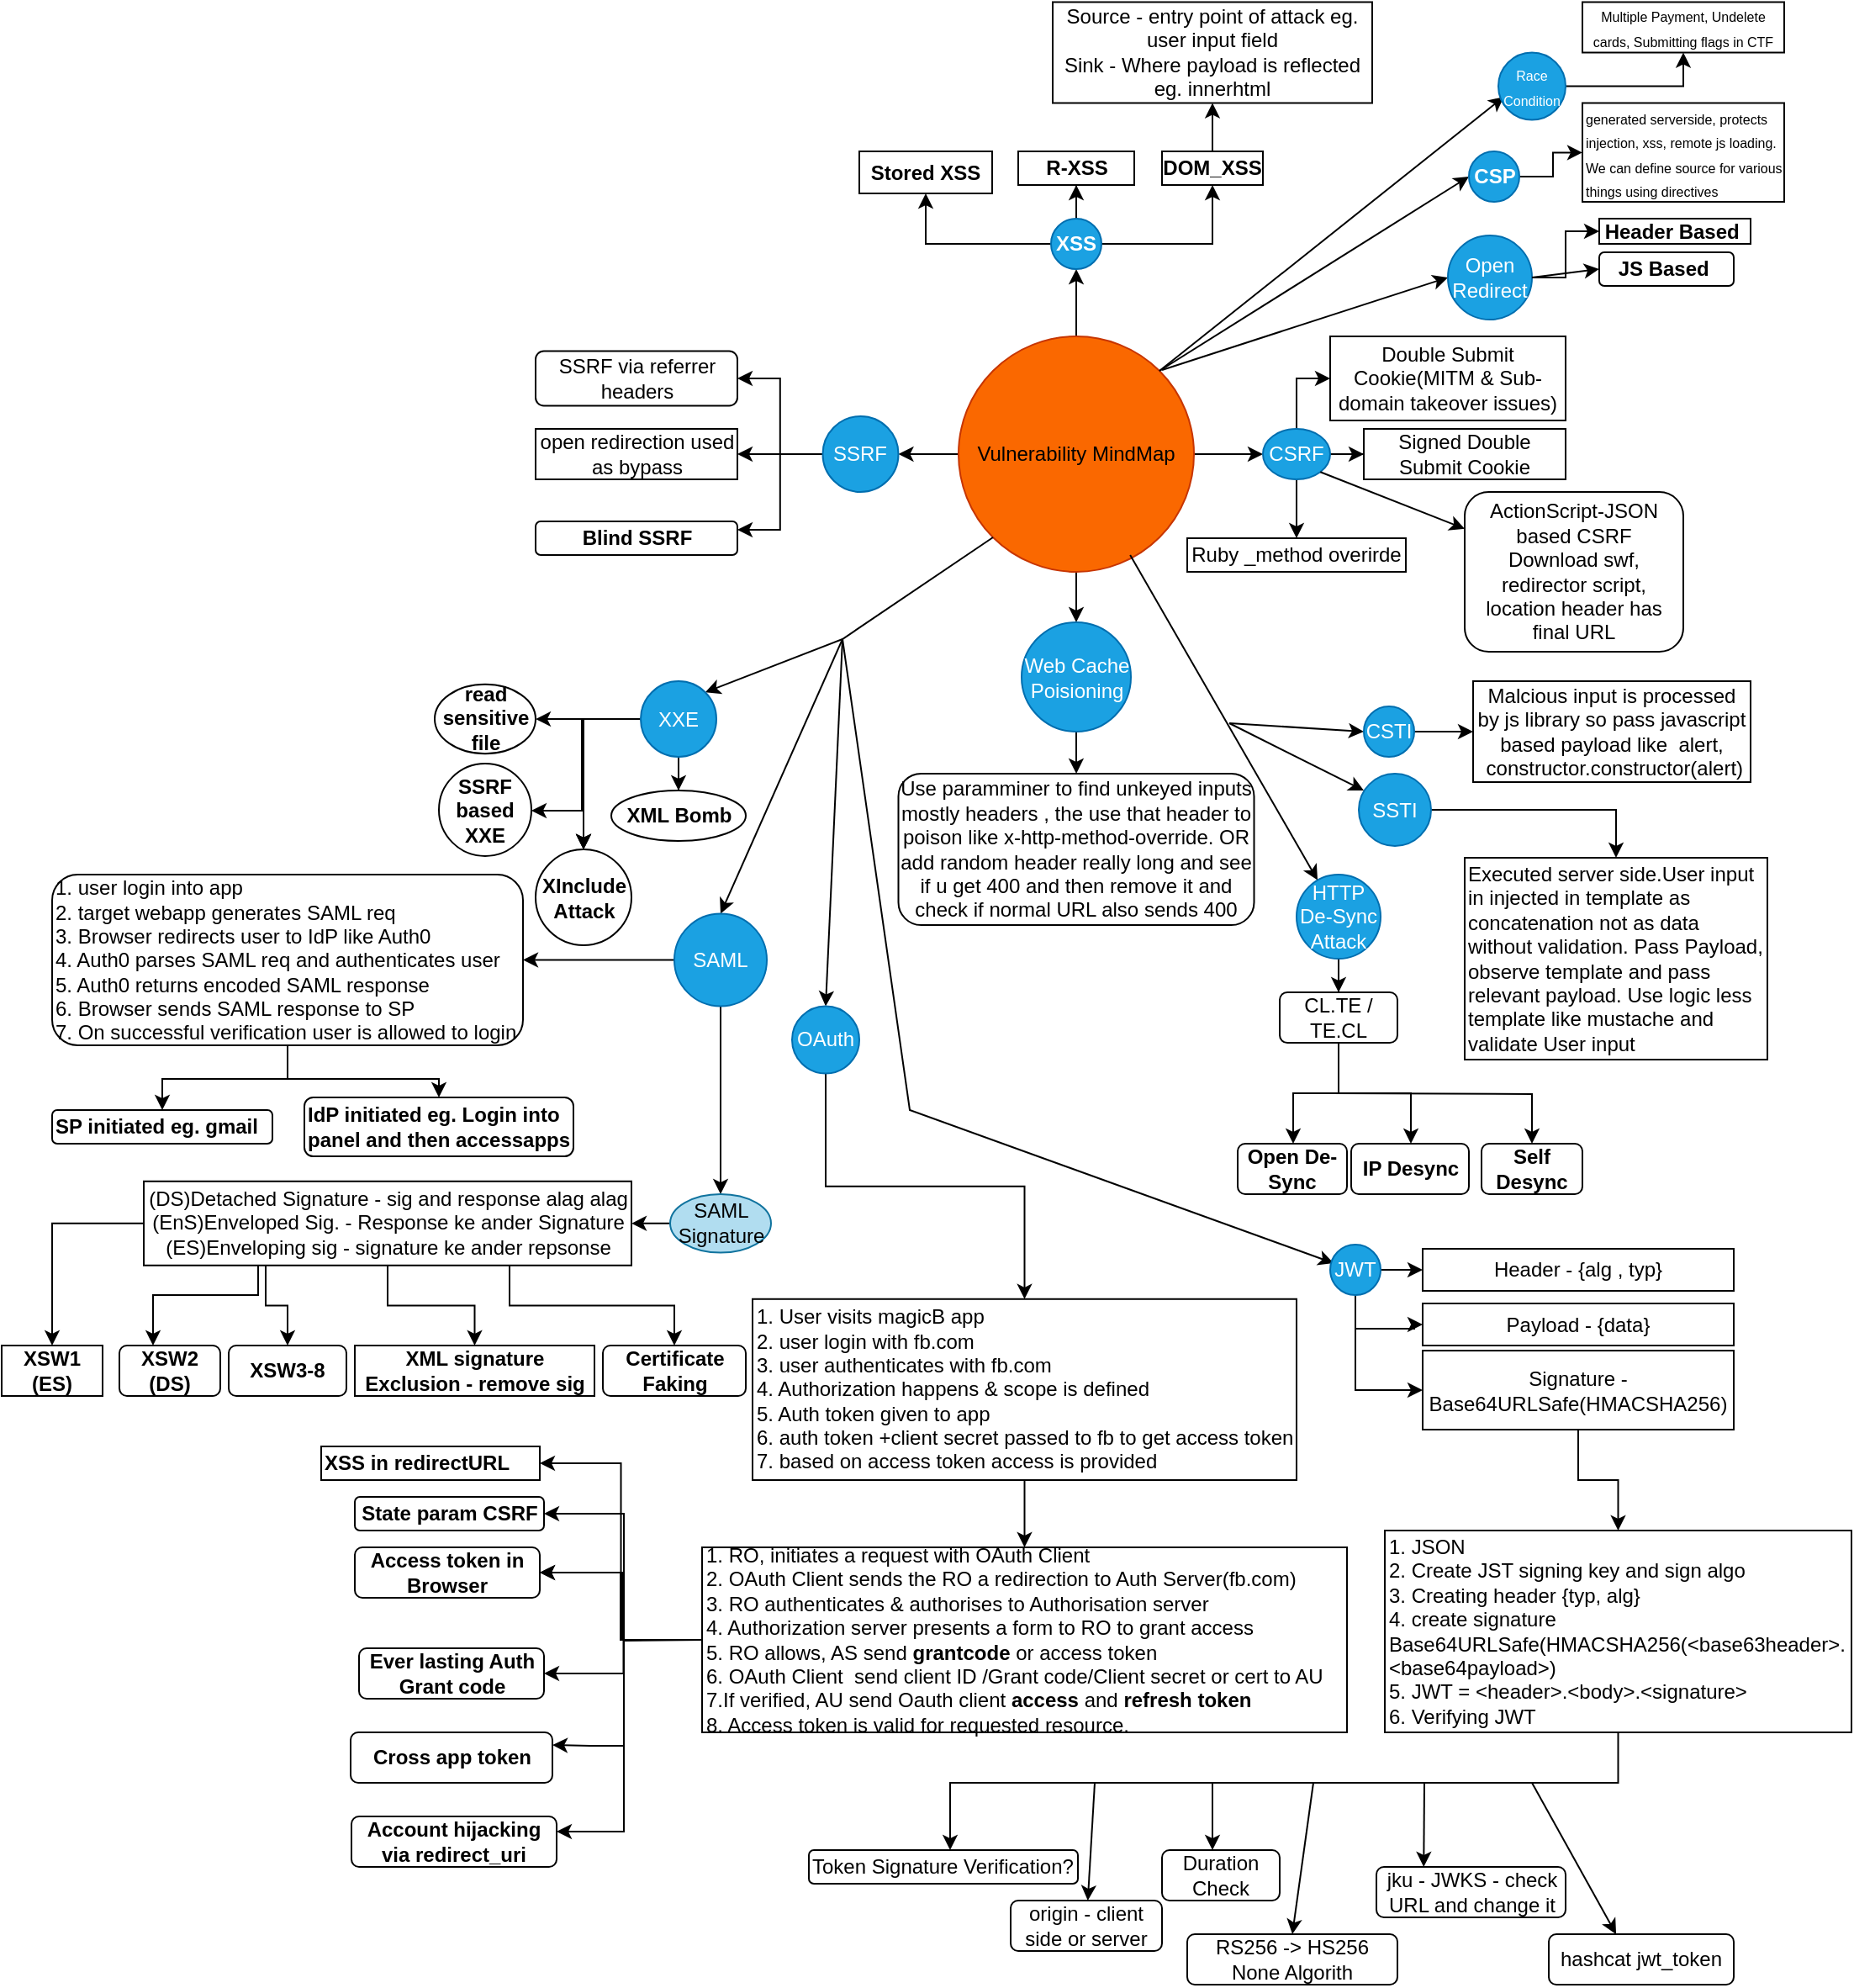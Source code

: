 <mxfile version="24.7.6">
  <diagram name="Page-1" id="LwCmUqF6IoyyQt3CyeHW">
    <mxGraphModel dx="1781" dy="622" grid="1" gridSize="10" guides="1" tooltips="1" connect="1" arrows="1" fold="1" page="1" pageScale="1" pageWidth="827" pageHeight="1169" math="0" shadow="0">
      <root>
        <mxCell id="0" />
        <mxCell id="1" parent="0" />
        <mxCell id="KAnZ7Fa2tKtf9aKGgKf9-2" value="" style="edgeStyle=orthogonalEdgeStyle;rounded=0;orthogonalLoop=1;jettySize=auto;html=1;" parent="1" source="KAnZ7Fa2tKtf9aKGgKf9-5" target="KAnZ7Fa2tKtf9aKGgKf9-9" edge="1">
          <mxGeometry relative="1" as="geometry" />
        </mxCell>
        <mxCell id="KAnZ7Fa2tKtf9aKGgKf9-3" value="" style="edgeStyle=orthogonalEdgeStyle;rounded=0;orthogonalLoop=1;jettySize=auto;html=1;" parent="1" source="KAnZ7Fa2tKtf9aKGgKf9-5" target="KAnZ7Fa2tKtf9aKGgKf9-18" edge="1">
          <mxGeometry relative="1" as="geometry" />
        </mxCell>
        <mxCell id="KAnZ7Fa2tKtf9aKGgKf9-4" value="" style="edgeStyle=orthogonalEdgeStyle;rounded=0;orthogonalLoop=1;jettySize=auto;html=1;" parent="1" source="KAnZ7Fa2tKtf9aKGgKf9-5" target="KAnZ7Fa2tKtf9aKGgKf9-41" edge="1">
          <mxGeometry relative="1" as="geometry" />
        </mxCell>
        <mxCell id="9dKirbcF9FzAmbWhTHuT-2" value="" style="edgeStyle=orthogonalEdgeStyle;rounded=0;orthogonalLoop=1;jettySize=auto;html=1;" edge="1" parent="1" source="KAnZ7Fa2tKtf9aKGgKf9-5" target="9dKirbcF9FzAmbWhTHuT-1">
          <mxGeometry relative="1" as="geometry" />
        </mxCell>
        <mxCell id="KAnZ7Fa2tKtf9aKGgKf9-5" value="Vulnerability MindMap" style="ellipse;whiteSpace=wrap;html=1;aspect=fixed;fillColor=#fa6800;fontColor=#000000;strokeColor=#C73500;" parent="1" vertex="1">
          <mxGeometry x="329" y="280" width="140" height="140" as="geometry" />
        </mxCell>
        <mxCell id="KAnZ7Fa2tKtf9aKGgKf9-6" value="" style="edgeStyle=orthogonalEdgeStyle;rounded=0;orthogonalLoop=1;jettySize=auto;html=1;" parent="1" source="KAnZ7Fa2tKtf9aKGgKf9-9" target="KAnZ7Fa2tKtf9aKGgKf9-10" edge="1">
          <mxGeometry relative="1" as="geometry" />
        </mxCell>
        <mxCell id="KAnZ7Fa2tKtf9aKGgKf9-7" value="" style="edgeStyle=orthogonalEdgeStyle;rounded=0;orthogonalLoop=1;jettySize=auto;html=1;" parent="1" source="KAnZ7Fa2tKtf9aKGgKf9-9" target="KAnZ7Fa2tKtf9aKGgKf9-12" edge="1">
          <mxGeometry relative="1" as="geometry" />
        </mxCell>
        <mxCell id="KAnZ7Fa2tKtf9aKGgKf9-8" value="" style="edgeStyle=orthogonalEdgeStyle;rounded=0;orthogonalLoop=1;jettySize=auto;html=1;" parent="1" source="KAnZ7Fa2tKtf9aKGgKf9-9" target="KAnZ7Fa2tKtf9aKGgKf9-13" edge="1">
          <mxGeometry relative="1" as="geometry" />
        </mxCell>
        <mxCell id="KAnZ7Fa2tKtf9aKGgKf9-9" value="&lt;b&gt;XSS&lt;/b&gt;" style="ellipse;whiteSpace=wrap;html=1;aspect=fixed;fillColor=#1ba1e2;fontColor=#ffffff;strokeColor=#006EAF;" parent="1" vertex="1">
          <mxGeometry x="384" y="210" width="30" height="30" as="geometry" />
        </mxCell>
        <mxCell id="KAnZ7Fa2tKtf9aKGgKf9-10" value="&lt;b&gt;R-XSS&lt;/b&gt;" style="whiteSpace=wrap;html=1;" parent="1" vertex="1">
          <mxGeometry x="364.5" y="170" width="69" height="20" as="geometry" />
        </mxCell>
        <mxCell id="KAnZ7Fa2tKtf9aKGgKf9-11" value="" style="edgeStyle=orthogonalEdgeStyle;rounded=0;orthogonalLoop=1;jettySize=auto;html=1;" parent="1" source="KAnZ7Fa2tKtf9aKGgKf9-12" target="KAnZ7Fa2tKtf9aKGgKf9-14" edge="1">
          <mxGeometry relative="1" as="geometry" />
        </mxCell>
        <mxCell id="KAnZ7Fa2tKtf9aKGgKf9-12" value="&lt;b&gt;DOM_XSS&lt;/b&gt;" style="whiteSpace=wrap;html=1;" parent="1" vertex="1">
          <mxGeometry x="450" y="170" width="60" height="20" as="geometry" />
        </mxCell>
        <mxCell id="KAnZ7Fa2tKtf9aKGgKf9-13" value="&lt;b&gt;Stored XSS&lt;/b&gt;" style="whiteSpace=wrap;html=1;" parent="1" vertex="1">
          <mxGeometry x="270" y="170" width="79" height="25" as="geometry" />
        </mxCell>
        <mxCell id="KAnZ7Fa2tKtf9aKGgKf9-14" value="&lt;font style=&quot;font-size: 12px;&quot;&gt;Source - entry point of attack eg. user input field&lt;/font&gt;&lt;div&gt;&lt;font style=&quot;font-size: 12px;&quot;&gt;Sink - Where payload is reflected eg. innerhtml&lt;/font&gt;&lt;/div&gt;" style="whiteSpace=wrap;html=1;" parent="1" vertex="1">
          <mxGeometry x="385" y="81.25" width="190" height="60" as="geometry" />
        </mxCell>
        <mxCell id="KAnZ7Fa2tKtf9aKGgKf9-15" value="" style="edgeStyle=orthogonalEdgeStyle;rounded=0;orthogonalLoop=1;jettySize=auto;html=1;entryX=0;entryY=0.5;entryDx=0;entryDy=0;" parent="1" source="KAnZ7Fa2tKtf9aKGgKf9-18" target="KAnZ7Fa2tKtf9aKGgKf9-19" edge="1">
          <mxGeometry relative="1" as="geometry" />
        </mxCell>
        <mxCell id="KAnZ7Fa2tKtf9aKGgKf9-16" value="" style="edgeStyle=orthogonalEdgeStyle;rounded=0;orthogonalLoop=1;jettySize=auto;html=1;" parent="1" source="KAnZ7Fa2tKtf9aKGgKf9-18" target="KAnZ7Fa2tKtf9aKGgKf9-20" edge="1">
          <mxGeometry relative="1" as="geometry" />
        </mxCell>
        <mxCell id="KAnZ7Fa2tKtf9aKGgKf9-17" value="" style="edgeStyle=orthogonalEdgeStyle;rounded=0;orthogonalLoop=1;jettySize=auto;html=1;" parent="1" source="KAnZ7Fa2tKtf9aKGgKf9-18" target="KAnZ7Fa2tKtf9aKGgKf9-21" edge="1">
          <mxGeometry relative="1" as="geometry" />
        </mxCell>
        <mxCell id="KAnZ7Fa2tKtf9aKGgKf9-18" value="CSRF" style="ellipse;whiteSpace=wrap;html=1;fillColor=#1ba1e2;fontColor=#ffffff;strokeColor=#006EAF;" parent="1" vertex="1">
          <mxGeometry x="510" y="335" width="40" height="30" as="geometry" />
        </mxCell>
        <mxCell id="KAnZ7Fa2tKtf9aKGgKf9-19" value="Double Submit Cookie(MITM &amp;amp; Sub-domain takeover issues)" style="whiteSpace=wrap;html=1;" parent="1" vertex="1">
          <mxGeometry x="550" y="280" width="140" height="50" as="geometry" />
        </mxCell>
        <mxCell id="KAnZ7Fa2tKtf9aKGgKf9-20" value="Signed Double Submit Cookie" style="whiteSpace=wrap;html=1;" parent="1" vertex="1">
          <mxGeometry x="570" y="335" width="120" height="30" as="geometry" />
        </mxCell>
        <mxCell id="KAnZ7Fa2tKtf9aKGgKf9-21" value="Ruby _method overirde" style="whiteSpace=wrap;html=1;" parent="1" vertex="1">
          <mxGeometry x="465" y="400" width="130" height="20" as="geometry" />
        </mxCell>
        <mxCell id="KAnZ7Fa2tKtf9aKGgKf9-22" value="" style="endArrow=classic;html=1;rounded=0;exitX=1;exitY=1;exitDx=0;exitDy=0;" parent="1" source="KAnZ7Fa2tKtf9aKGgKf9-18" target="KAnZ7Fa2tKtf9aKGgKf9-23" edge="1">
          <mxGeometry width="50" height="50" relative="1" as="geometry">
            <mxPoint x="390" y="350" as="sourcePoint" />
            <mxPoint x="630" y="400" as="targetPoint" />
          </mxGeometry>
        </mxCell>
        <mxCell id="KAnZ7Fa2tKtf9aKGgKf9-23" value="ActionScript-JSON based CSRF&lt;div&gt;Download swf, redirector script, location header has final URL&lt;/div&gt;" style="rounded=1;whiteSpace=wrap;html=1;" parent="1" vertex="1">
          <mxGeometry x="630" y="372.5" width="130" height="95" as="geometry" />
        </mxCell>
        <mxCell id="KAnZ7Fa2tKtf9aKGgKf9-24" value="" style="endArrow=classic;html=1;rounded=0;entryX=0;entryY=0.5;entryDx=0;entryDy=0;" parent="1" target="KAnZ7Fa2tKtf9aKGgKf9-26" edge="1">
          <mxGeometry width="50" height="50" relative="1" as="geometry">
            <mxPoint x="450" y="300" as="sourcePoint" />
            <mxPoint x="540" y="230" as="targetPoint" />
          </mxGeometry>
        </mxCell>
        <mxCell id="KAnZ7Fa2tKtf9aKGgKf9-25" value="" style="edgeStyle=orthogonalEdgeStyle;rounded=0;orthogonalLoop=1;jettySize=auto;html=1;" parent="1" source="KAnZ7Fa2tKtf9aKGgKf9-26" target="KAnZ7Fa2tKtf9aKGgKf9-27" edge="1">
          <mxGeometry relative="1" as="geometry" />
        </mxCell>
        <mxCell id="KAnZ7Fa2tKtf9aKGgKf9-26" value="Open Redirect" style="ellipse;whiteSpace=wrap;html=1;aspect=fixed;fillColor=#1ba1e2;fontColor=#ffffff;strokeColor=#006EAF;" parent="1" vertex="1">
          <mxGeometry x="620" y="220" width="50" height="50" as="geometry" />
        </mxCell>
        <mxCell id="KAnZ7Fa2tKtf9aKGgKf9-27" value="&lt;b&gt;Header Based&amp;nbsp;&lt;/b&gt;" style="whiteSpace=wrap;html=1;" parent="1" vertex="1">
          <mxGeometry x="710" y="210" width="90" height="15" as="geometry" />
        </mxCell>
        <mxCell id="KAnZ7Fa2tKtf9aKGgKf9-28" value="" style="endArrow=classic;html=1;rounded=0;exitX=1;exitY=0.5;exitDx=0;exitDy=0;entryX=0;entryY=0.5;entryDx=0;entryDy=0;" parent="1" source="KAnZ7Fa2tKtf9aKGgKf9-26" target="KAnZ7Fa2tKtf9aKGgKf9-29" edge="1">
          <mxGeometry width="50" height="50" relative="1" as="geometry">
            <mxPoint x="500" y="280" as="sourcePoint" />
            <mxPoint x="700" y="238" as="targetPoint" />
          </mxGeometry>
        </mxCell>
        <mxCell id="KAnZ7Fa2tKtf9aKGgKf9-29" value="&lt;b&gt;JS Based&amp;nbsp;&lt;/b&gt;" style="rounded=1;whiteSpace=wrap;html=1;" parent="1" vertex="1">
          <mxGeometry x="710" y="230" width="80" height="20" as="geometry" />
        </mxCell>
        <mxCell id="KAnZ7Fa2tKtf9aKGgKf9-30" value="" style="endArrow=classic;html=1;rounded=0;exitX=1;exitY=0;exitDx=0;exitDy=0;entryX=0;entryY=0.5;entryDx=0;entryDy=0;" parent="1" source="KAnZ7Fa2tKtf9aKGgKf9-5" target="KAnZ7Fa2tKtf9aKGgKf9-32" edge="1">
          <mxGeometry width="50" height="50" relative="1" as="geometry">
            <mxPoint x="500" y="250" as="sourcePoint" />
            <mxPoint x="650" y="150" as="targetPoint" />
          </mxGeometry>
        </mxCell>
        <mxCell id="KAnZ7Fa2tKtf9aKGgKf9-31" value="" style="edgeStyle=orthogonalEdgeStyle;rounded=0;orthogonalLoop=1;jettySize=auto;html=1;" parent="1" source="KAnZ7Fa2tKtf9aKGgKf9-32" target="KAnZ7Fa2tKtf9aKGgKf9-33" edge="1">
          <mxGeometry relative="1" as="geometry" />
        </mxCell>
        <mxCell id="KAnZ7Fa2tKtf9aKGgKf9-32" value="&lt;b&gt;CSP&lt;/b&gt;" style="ellipse;whiteSpace=wrap;html=1;aspect=fixed;fillColor=#1ba1e2;fontColor=#ffffff;strokeColor=#006EAF;" parent="1" vertex="1">
          <mxGeometry x="632.5" y="170" width="30" height="30" as="geometry" />
        </mxCell>
        <mxCell id="KAnZ7Fa2tKtf9aKGgKf9-33" value="&lt;font style=&quot;font-size: 8px;&quot;&gt;generated serverside, protects injection, xss, remote js loading. We can define source for various things using directives&lt;/font&gt;" style="whiteSpace=wrap;html=1;align=left;" parent="1" vertex="1">
          <mxGeometry x="700" y="141.25" width="120" height="58.75" as="geometry" />
        </mxCell>
        <mxCell id="KAnZ7Fa2tKtf9aKGgKf9-34" value="" style="endArrow=classic;html=1;rounded=0;entryX=0.083;entryY=0.658;entryDx=0;entryDy=0;entryPerimeter=0;exitX=1;exitY=0;exitDx=0;exitDy=0;" parent="1" target="KAnZ7Fa2tKtf9aKGgKf9-36" edge="1" source="KAnZ7Fa2tKtf9aKGgKf9-5">
          <mxGeometry width="50" height="50" relative="1" as="geometry">
            <mxPoint x="430" y="290" as="sourcePoint" />
            <mxPoint x="650" y="150" as="targetPoint" />
          </mxGeometry>
        </mxCell>
        <mxCell id="KAnZ7Fa2tKtf9aKGgKf9-35" style="edgeStyle=orthogonalEdgeStyle;rounded=0;orthogonalLoop=1;jettySize=auto;html=1;entryX=0.5;entryY=1;entryDx=0;entryDy=0;" parent="1" source="KAnZ7Fa2tKtf9aKGgKf9-36" target="KAnZ7Fa2tKtf9aKGgKf9-37" edge="1">
          <mxGeometry relative="1" as="geometry" />
        </mxCell>
        <mxCell id="KAnZ7Fa2tKtf9aKGgKf9-36" value="&lt;font style=&quot;font-size: 8px;&quot;&gt;Race Condition&lt;/font&gt;" style="ellipse;whiteSpace=wrap;html=1;aspect=fixed;fillColor=#1ba1e2;fontColor=#ffffff;strokeColor=#006EAF;" parent="1" vertex="1">
          <mxGeometry x="650" y="111.25" width="40" height="40" as="geometry" />
        </mxCell>
        <mxCell id="KAnZ7Fa2tKtf9aKGgKf9-37" value="&lt;font style=&quot;font-size: 8px;&quot;&gt;Multiple Payment, Undelete cards, Submitting flags in CTF&lt;/font&gt;" style="whiteSpace=wrap;html=1;" parent="1" vertex="1">
          <mxGeometry x="700" y="81.25" width="120" height="30" as="geometry" />
        </mxCell>
        <mxCell id="KAnZ7Fa2tKtf9aKGgKf9-38" value="" style="edgeStyle=orthogonalEdgeStyle;rounded=0;orthogonalLoop=1;jettySize=auto;html=1;" parent="1" source="KAnZ7Fa2tKtf9aKGgKf9-41" target="KAnZ7Fa2tKtf9aKGgKf9-42" edge="1">
          <mxGeometry relative="1" as="geometry" />
        </mxCell>
        <mxCell id="KAnZ7Fa2tKtf9aKGgKf9-39" value="" style="edgeStyle=orthogonalEdgeStyle;rounded=0;orthogonalLoop=1;jettySize=auto;html=1;entryX=1;entryY=0.25;entryDx=0;entryDy=0;" parent="1" source="KAnZ7Fa2tKtf9aKGgKf9-41" target="KAnZ7Fa2tKtf9aKGgKf9-43" edge="1">
          <mxGeometry relative="1" as="geometry" />
        </mxCell>
        <mxCell id="KAnZ7Fa2tKtf9aKGgKf9-40" value="" style="edgeStyle=orthogonalEdgeStyle;rounded=0;orthogonalLoop=1;jettySize=auto;html=1;entryX=1;entryY=0.5;entryDx=0;entryDy=0;" parent="1" source="KAnZ7Fa2tKtf9aKGgKf9-41" target="KAnZ7Fa2tKtf9aKGgKf9-44" edge="1">
          <mxGeometry relative="1" as="geometry" />
        </mxCell>
        <mxCell id="KAnZ7Fa2tKtf9aKGgKf9-41" value="SSRF" style="ellipse;whiteSpace=wrap;html=1;aspect=fixed;fillColor=#1ba1e2;fontColor=#ffffff;strokeColor=#006EAF;" parent="1" vertex="1">
          <mxGeometry x="248.25" y="327.5" width="45" height="45" as="geometry" />
        </mxCell>
        <mxCell id="KAnZ7Fa2tKtf9aKGgKf9-42" value="open redirection used as bypass" style="whiteSpace=wrap;html=1;" parent="1" vertex="1">
          <mxGeometry x="77.5" y="335" width="120" height="30" as="geometry" />
        </mxCell>
        <mxCell id="KAnZ7Fa2tKtf9aKGgKf9-43" value="&lt;b&gt;Blind SSRF&lt;/b&gt;" style="rounded=1;whiteSpace=wrap;html=1;" parent="1" vertex="1">
          <mxGeometry x="77.5" y="390" width="120" height="20" as="geometry" />
        </mxCell>
        <mxCell id="KAnZ7Fa2tKtf9aKGgKf9-44" value="SSRF via referrer headers" style="rounded=1;whiteSpace=wrap;html=1;" parent="1" vertex="1">
          <mxGeometry x="77.5" y="288.75" width="120" height="32.5" as="geometry" />
        </mxCell>
        <mxCell id="9dKirbcF9FzAmbWhTHuT-4" value="" style="edgeStyle=orthogonalEdgeStyle;rounded=0;orthogonalLoop=1;jettySize=auto;html=1;" edge="1" parent="1" source="9dKirbcF9FzAmbWhTHuT-1" target="9dKirbcF9FzAmbWhTHuT-3">
          <mxGeometry relative="1" as="geometry" />
        </mxCell>
        <mxCell id="9dKirbcF9FzAmbWhTHuT-1" value="Web Cache Poisioning" style="ellipse;whiteSpace=wrap;html=1;aspect=fixed;fillColor=#1ba1e2;fontColor=#ffffff;strokeColor=#006EAF;" vertex="1" parent="1">
          <mxGeometry x="366.5" y="450" width="65" height="65" as="geometry" />
        </mxCell>
        <mxCell id="9dKirbcF9FzAmbWhTHuT-3" value="Use paramminer to find unkeyed inputs mostly headers , the use that header to poison like x-http-method-override. OR add random header really long and see if u get 400 and then remove it and check if normal URL also sends 400" style="rounded=1;whiteSpace=wrap;html=1;" vertex="1" parent="1">
          <mxGeometry x="293.25" y="540" width="211.5" height="90" as="geometry" />
        </mxCell>
        <mxCell id="9dKirbcF9FzAmbWhTHuT-5" value="" style="endArrow=classic;html=1;rounded=0;exitX=0.729;exitY=0.929;exitDx=0;exitDy=0;exitPerimeter=0;" edge="1" parent="1" source="KAnZ7Fa2tKtf9aKGgKf9-5" target="9dKirbcF9FzAmbWhTHuT-6">
          <mxGeometry width="50" height="50" relative="1" as="geometry">
            <mxPoint x="390" y="470" as="sourcePoint" />
            <mxPoint x="570" y="640" as="targetPoint" />
          </mxGeometry>
        </mxCell>
        <mxCell id="9dKirbcF9FzAmbWhTHuT-8" value="" style="edgeStyle=orthogonalEdgeStyle;rounded=0;orthogonalLoop=1;jettySize=auto;html=1;" edge="1" parent="1" source="9dKirbcF9FzAmbWhTHuT-6" target="9dKirbcF9FzAmbWhTHuT-7">
          <mxGeometry relative="1" as="geometry" />
        </mxCell>
        <mxCell id="9dKirbcF9FzAmbWhTHuT-6" value="HTTP De-Sync Attack" style="ellipse;whiteSpace=wrap;html=1;aspect=fixed;fillColor=#1ba1e2;fontColor=#ffffff;strokeColor=#006EAF;" vertex="1" parent="1">
          <mxGeometry x="530" y="600" width="50" height="50" as="geometry" />
        </mxCell>
        <mxCell id="9dKirbcF9FzAmbWhTHuT-15" value="" style="edgeStyle=orthogonalEdgeStyle;rounded=0;orthogonalLoop=1;jettySize=auto;html=1;" edge="1" parent="1" source="9dKirbcF9FzAmbWhTHuT-7" target="9dKirbcF9FzAmbWhTHuT-14">
          <mxGeometry relative="1" as="geometry">
            <Array as="points">
              <mxPoint x="555" y="730" />
              <mxPoint x="528" y="730" />
            </Array>
          </mxGeometry>
        </mxCell>
        <mxCell id="9dKirbcF9FzAmbWhTHuT-16" style="edgeStyle=orthogonalEdgeStyle;rounded=0;orthogonalLoop=1;jettySize=auto;html=1;" edge="1" parent="1" source="9dKirbcF9FzAmbWhTHuT-7" target="9dKirbcF9FzAmbWhTHuT-17">
          <mxGeometry relative="1" as="geometry">
            <mxPoint x="590" y="760" as="targetPoint" />
            <Array as="points">
              <mxPoint x="555" y="730" />
              <mxPoint x="598" y="730" />
            </Array>
          </mxGeometry>
        </mxCell>
        <mxCell id="9dKirbcF9FzAmbWhTHuT-19" value="" style="edgeStyle=orthogonalEdgeStyle;rounded=0;orthogonalLoop=1;jettySize=auto;html=1;" edge="1" parent="1" target="9dKirbcF9FzAmbWhTHuT-18">
          <mxGeometry relative="1" as="geometry">
            <mxPoint x="550" y="730" as="sourcePoint" />
          </mxGeometry>
        </mxCell>
        <mxCell id="9dKirbcF9FzAmbWhTHuT-7" value="CL.TE / TE.CL" style="rounded=1;whiteSpace=wrap;html=1;" vertex="1" parent="1">
          <mxGeometry x="520" y="670" width="70" height="30" as="geometry" />
        </mxCell>
        <mxCell id="9dKirbcF9FzAmbWhTHuT-14" value="&lt;b&gt;Open De-Sync&lt;/b&gt;" style="whiteSpace=wrap;html=1;rounded=1;" vertex="1" parent="1">
          <mxGeometry x="495" y="760" width="65" height="30" as="geometry" />
        </mxCell>
        <mxCell id="9dKirbcF9FzAmbWhTHuT-17" value="&lt;b&gt;IP Desync&lt;/b&gt;" style="rounded=1;whiteSpace=wrap;html=1;" vertex="1" parent="1">
          <mxGeometry x="562.5" y="760" width="70" height="30" as="geometry" />
        </mxCell>
        <mxCell id="9dKirbcF9FzAmbWhTHuT-18" value="&lt;b&gt;Self Desync&lt;/b&gt;" style="whiteSpace=wrap;html=1;rounded=1;" vertex="1" parent="1">
          <mxGeometry x="640" y="760" width="60" height="30" as="geometry" />
        </mxCell>
        <mxCell id="9dKirbcF9FzAmbWhTHuT-20" value="" style="endArrow=classic;html=1;rounded=0;entryX=0.07;entryY=0.233;entryDx=0;entryDy=0;entryPerimeter=0;" edge="1" parent="1" target="9dKirbcF9FzAmbWhTHuT-21">
          <mxGeometry width="50" height="50" relative="1" as="geometry">
            <mxPoint x="490" y="510" as="sourcePoint" />
            <mxPoint x="570" y="550" as="targetPoint" />
          </mxGeometry>
        </mxCell>
        <mxCell id="9dKirbcF9FzAmbWhTHuT-23" value="" style="edgeStyle=orthogonalEdgeStyle;rounded=0;orthogonalLoop=1;jettySize=auto;html=1;exitX=1;exitY=0.5;exitDx=0;exitDy=0;" edge="1" parent="1" source="9dKirbcF9FzAmbWhTHuT-21" target="9dKirbcF9FzAmbWhTHuT-22">
          <mxGeometry relative="1" as="geometry" />
        </mxCell>
        <mxCell id="9dKirbcF9FzAmbWhTHuT-21" value="SSTI" style="ellipse;whiteSpace=wrap;html=1;aspect=fixed;fillColor=#1ba1e2;fontColor=#ffffff;strokeColor=#006EAF;" vertex="1" parent="1">
          <mxGeometry x="567" y="540" width="43" height="43" as="geometry" />
        </mxCell>
        <mxCell id="9dKirbcF9FzAmbWhTHuT-22" value="Executed server side.User input in injected in template as concatenation not as data without validation. Pass Payload, observe template and pass relevant payload. Use logic less template like mustache and validate User input" style="whiteSpace=wrap;html=1;align=left;" vertex="1" parent="1">
          <mxGeometry x="630" y="590" width="180" height="120" as="geometry" />
        </mxCell>
        <mxCell id="9dKirbcF9FzAmbWhTHuT-25" value="" style="endArrow=classic;html=1;rounded=0;entryX=0;entryY=0.5;entryDx=0;entryDy=0;" edge="1" parent="1" target="9dKirbcF9FzAmbWhTHuT-26">
          <mxGeometry width="50" height="50" relative="1" as="geometry">
            <mxPoint x="490" y="510" as="sourcePoint" />
            <mxPoint x="570" y="510" as="targetPoint" />
          </mxGeometry>
        </mxCell>
        <mxCell id="9dKirbcF9FzAmbWhTHuT-32" value="" style="edgeStyle=orthogonalEdgeStyle;rounded=0;orthogonalLoop=1;jettySize=auto;html=1;" edge="1" parent="1" source="9dKirbcF9FzAmbWhTHuT-26" target="9dKirbcF9FzAmbWhTHuT-31">
          <mxGeometry relative="1" as="geometry" />
        </mxCell>
        <mxCell id="9dKirbcF9FzAmbWhTHuT-26" value="CSTI" style="ellipse;whiteSpace=wrap;html=1;aspect=fixed;fillColor=#1ba1e2;fontColor=#ffffff;strokeColor=#006EAF;" vertex="1" parent="1">
          <mxGeometry x="570" y="500" width="30" height="30" as="geometry" />
        </mxCell>
        <mxCell id="9dKirbcF9FzAmbWhTHuT-31" value="Malcious input is processed by js library so pass javascript based payload like &amp;nbsp;alert, &amp;nbsp;constructor.constructor(alert)" style="whiteSpace=wrap;html=1;" vertex="1" parent="1">
          <mxGeometry x="635" y="485" width="165" height="60" as="geometry" />
        </mxCell>
        <mxCell id="9dKirbcF9FzAmbWhTHuT-34" value="" style="endArrow=classic;html=1;rounded=0;exitX=0;exitY=1;exitDx=0;exitDy=0;entryX=1;entryY=0;entryDx=0;entryDy=0;" edge="1" parent="1" source="KAnZ7Fa2tKtf9aKGgKf9-5" target="9dKirbcF9FzAmbWhTHuT-36">
          <mxGeometry width="50" height="50" relative="1" as="geometry">
            <mxPoint x="180" y="530" as="sourcePoint" />
            <mxPoint x="160" y="530" as="targetPoint" />
            <Array as="points">
              <mxPoint x="260" y="460" />
            </Array>
          </mxGeometry>
        </mxCell>
        <mxCell id="9dKirbcF9FzAmbWhTHuT-38" value="" style="edgeStyle=orthogonalEdgeStyle;rounded=0;orthogonalLoop=1;jettySize=auto;html=1;" edge="1" parent="1" source="9dKirbcF9FzAmbWhTHuT-36" target="9dKirbcF9FzAmbWhTHuT-37">
          <mxGeometry relative="1" as="geometry" />
        </mxCell>
        <mxCell id="9dKirbcF9FzAmbWhTHuT-40" value="" style="edgeStyle=orthogonalEdgeStyle;rounded=0;orthogonalLoop=1;jettySize=auto;html=1;" edge="1" parent="1" source="9dKirbcF9FzAmbWhTHuT-36" target="9dKirbcF9FzAmbWhTHuT-39">
          <mxGeometry relative="1" as="geometry">
            <Array as="points">
              <mxPoint x="105" y="508" />
              <mxPoint x="105" y="562" />
            </Array>
          </mxGeometry>
        </mxCell>
        <mxCell id="9dKirbcF9FzAmbWhTHuT-43" style="edgeStyle=orthogonalEdgeStyle;rounded=0;orthogonalLoop=1;jettySize=auto;html=1;entryX=0.5;entryY=0;entryDx=0;entryDy=0;" edge="1" parent="1" source="9dKirbcF9FzAmbWhTHuT-36" target="9dKirbcF9FzAmbWhTHuT-44">
          <mxGeometry relative="1" as="geometry">
            <mxPoint x="110" y="610" as="targetPoint" />
          </mxGeometry>
        </mxCell>
        <mxCell id="9dKirbcF9FzAmbWhTHuT-46" value="" style="edgeStyle=orthogonalEdgeStyle;rounded=0;orthogonalLoop=1;jettySize=auto;html=1;" edge="1" parent="1" source="9dKirbcF9FzAmbWhTHuT-36" target="9dKirbcF9FzAmbWhTHuT-44">
          <mxGeometry relative="1" as="geometry" />
        </mxCell>
        <mxCell id="9dKirbcF9FzAmbWhTHuT-47" value="" style="edgeStyle=orthogonalEdgeStyle;rounded=0;orthogonalLoop=1;jettySize=auto;html=1;" edge="1" parent="1" source="9dKirbcF9FzAmbWhTHuT-36" target="9dKirbcF9FzAmbWhTHuT-44">
          <mxGeometry relative="1" as="geometry" />
        </mxCell>
        <mxCell id="9dKirbcF9FzAmbWhTHuT-48" value="" style="edgeStyle=orthogonalEdgeStyle;rounded=0;orthogonalLoop=1;jettySize=auto;html=1;" edge="1" parent="1" source="9dKirbcF9FzAmbWhTHuT-36" target="9dKirbcF9FzAmbWhTHuT-44">
          <mxGeometry relative="1" as="geometry" />
        </mxCell>
        <mxCell id="9dKirbcF9FzAmbWhTHuT-50" value="" style="edgeStyle=orthogonalEdgeStyle;rounded=0;orthogonalLoop=1;jettySize=auto;html=1;" edge="1" parent="1" source="9dKirbcF9FzAmbWhTHuT-36" target="9dKirbcF9FzAmbWhTHuT-49">
          <mxGeometry relative="1" as="geometry" />
        </mxCell>
        <mxCell id="9dKirbcF9FzAmbWhTHuT-36" value="XXE" style="ellipse;whiteSpace=wrap;html=1;aspect=fixed;fillColor=#1ba1e2;fontColor=#ffffff;strokeColor=#006EAF;" vertex="1" parent="1">
          <mxGeometry x="140" y="485" width="45" height="45" as="geometry" />
        </mxCell>
        <mxCell id="9dKirbcF9FzAmbWhTHuT-37" value="&lt;b&gt;read sensitive file&lt;/b&gt;" style="ellipse;whiteSpace=wrap;html=1;" vertex="1" parent="1">
          <mxGeometry x="17.5" y="486.87" width="60" height="41.25" as="geometry" />
        </mxCell>
        <mxCell id="9dKirbcF9FzAmbWhTHuT-39" value="&lt;b&gt;SSRF based XXE&lt;/b&gt;" style="ellipse;whiteSpace=wrap;html=1;aspect=fixed;" vertex="1" parent="1">
          <mxGeometry x="20" y="534" width="55" height="55" as="geometry" />
        </mxCell>
        <mxCell id="9dKirbcF9FzAmbWhTHuT-44" value="&lt;b&gt;XInclude Attack&lt;/b&gt;" style="ellipse;whiteSpace=wrap;html=1;aspect=fixed;" vertex="1" parent="1">
          <mxGeometry x="77.5" y="585" width="57" height="57" as="geometry" />
        </mxCell>
        <mxCell id="9dKirbcF9FzAmbWhTHuT-49" value="&lt;b&gt;XML Bomb&lt;/b&gt;" style="ellipse;whiteSpace=wrap;html=1;" vertex="1" parent="1">
          <mxGeometry x="122.5" y="550" width="80" height="30" as="geometry" />
        </mxCell>
        <mxCell id="9dKirbcF9FzAmbWhTHuT-51" value="" style="endArrow=classic;html=1;rounded=0;entryX=0.5;entryY=0;entryDx=0;entryDy=0;" edge="1" parent="1" target="9dKirbcF9FzAmbWhTHuT-52">
          <mxGeometry width="50" height="50" relative="1" as="geometry">
            <mxPoint x="260" y="460" as="sourcePoint" />
            <mxPoint x="200" y="650" as="targetPoint" />
          </mxGeometry>
        </mxCell>
        <mxCell id="9dKirbcF9FzAmbWhTHuT-54" value="" style="edgeStyle=orthogonalEdgeStyle;rounded=0;orthogonalLoop=1;jettySize=auto;html=1;" edge="1" parent="1" source="9dKirbcF9FzAmbWhTHuT-52" target="9dKirbcF9FzAmbWhTHuT-53">
          <mxGeometry relative="1" as="geometry" />
        </mxCell>
        <mxCell id="9dKirbcF9FzAmbWhTHuT-60" value="" style="edgeStyle=orthogonalEdgeStyle;rounded=0;orthogonalLoop=1;jettySize=auto;html=1;" edge="1" parent="1" source="9dKirbcF9FzAmbWhTHuT-52" target="9dKirbcF9FzAmbWhTHuT-59">
          <mxGeometry relative="1" as="geometry" />
        </mxCell>
        <mxCell id="9dKirbcF9FzAmbWhTHuT-52" value="SAML" style="ellipse;whiteSpace=wrap;html=1;aspect=fixed;fillColor=#1ba1e2;fontColor=#ffffff;strokeColor=#006EAF;" vertex="1" parent="1">
          <mxGeometry x="160" y="623.25" width="55" height="55" as="geometry" />
        </mxCell>
        <mxCell id="9dKirbcF9FzAmbWhTHuT-56" value="" style="edgeStyle=orthogonalEdgeStyle;rounded=0;orthogonalLoop=1;jettySize=auto;html=1;" edge="1" parent="1" source="9dKirbcF9FzAmbWhTHuT-53" target="9dKirbcF9FzAmbWhTHuT-55">
          <mxGeometry relative="1" as="geometry" />
        </mxCell>
        <mxCell id="9dKirbcF9FzAmbWhTHuT-58" value="" style="edgeStyle=orthogonalEdgeStyle;rounded=0;orthogonalLoop=1;jettySize=auto;html=1;" edge="1" parent="1" source="9dKirbcF9FzAmbWhTHuT-53" target="9dKirbcF9FzAmbWhTHuT-57">
          <mxGeometry relative="1" as="geometry" />
        </mxCell>
        <mxCell id="9dKirbcF9FzAmbWhTHuT-53" value="1. user login into app&lt;div&gt;2. target webapp generates SAML req&lt;/div&gt;&lt;div&gt;3. Browser redirects user to IdP like Auth0&lt;/div&gt;&lt;div&gt;4. Auth0 parses SAML req and authenticates user&lt;/div&gt;&lt;div&gt;5. Auth0 returns encoded SAML response&lt;/div&gt;&lt;div&gt;6. Browser sends SAML response to SP&lt;/div&gt;&lt;div&gt;7. On successful verification user is allowed to login&lt;/div&gt;" style="rounded=1;whiteSpace=wrap;html=1;align=left;" vertex="1" parent="1">
          <mxGeometry x="-210" y="600" width="280" height="101.5" as="geometry" />
        </mxCell>
        <mxCell id="9dKirbcF9FzAmbWhTHuT-55" value="&lt;b&gt;SP initiated eg. gmail&lt;/b&gt;" style="whiteSpace=wrap;html=1;align=left;rounded=1;" vertex="1" parent="1">
          <mxGeometry x="-210" y="740" width="131" height="20" as="geometry" />
        </mxCell>
        <mxCell id="9dKirbcF9FzAmbWhTHuT-57" value="&lt;b&gt;IdP initiated eg. Login into panel and then accessapps&lt;/b&gt;" style="whiteSpace=wrap;html=1;align=left;rounded=1;" vertex="1" parent="1">
          <mxGeometry x="-60" y="732.5" width="160" height="35" as="geometry" />
        </mxCell>
        <mxCell id="9dKirbcF9FzAmbWhTHuT-62" value="" style="edgeStyle=orthogonalEdgeStyle;rounded=0;orthogonalLoop=1;jettySize=auto;html=1;" edge="1" parent="1" source="9dKirbcF9FzAmbWhTHuT-59" target="9dKirbcF9FzAmbWhTHuT-61">
          <mxGeometry relative="1" as="geometry" />
        </mxCell>
        <mxCell id="9dKirbcF9FzAmbWhTHuT-59" value="SAML Signature" style="ellipse;whiteSpace=wrap;html=1;fillColor=#b1ddf0;strokeColor=#10739e;" vertex="1" parent="1">
          <mxGeometry x="157.5" y="790" width="60" height="34.75" as="geometry" />
        </mxCell>
        <mxCell id="9dKirbcF9FzAmbWhTHuT-70" value="" style="edgeStyle=orthogonalEdgeStyle;rounded=0;orthogonalLoop=1;jettySize=auto;html=1;" edge="1" parent="1" source="9dKirbcF9FzAmbWhTHuT-61" target="9dKirbcF9FzAmbWhTHuT-69">
          <mxGeometry relative="1" as="geometry" />
        </mxCell>
        <mxCell id="9dKirbcF9FzAmbWhTHuT-71" style="edgeStyle=orthogonalEdgeStyle;rounded=0;orthogonalLoop=1;jettySize=auto;html=1;exitX=0.25;exitY=1;exitDx=0;exitDy=0;entryX=0.5;entryY=0;entryDx=0;entryDy=0;" edge="1" parent="1">
          <mxGeometry relative="1" as="geometry">
            <mxPoint x="-150" y="880" as="targetPoint" />
            <mxPoint x="-87.5" y="832.37" as="sourcePoint" />
            <Array as="points">
              <mxPoint x="-87" y="850" />
              <mxPoint x="-150" y="850" />
            </Array>
          </mxGeometry>
        </mxCell>
        <mxCell id="9dKirbcF9FzAmbWhTHuT-73" style="edgeStyle=orthogonalEdgeStyle;rounded=0;orthogonalLoop=1;jettySize=auto;html=1;exitX=0.25;exitY=1;exitDx=0;exitDy=0;entryX=0.5;entryY=0;entryDx=0;entryDy=0;" edge="1" parent="1" source="9dKirbcF9FzAmbWhTHuT-61" target="9dKirbcF9FzAmbWhTHuT-74">
          <mxGeometry relative="1" as="geometry">
            <mxPoint x="-70" y="880" as="targetPoint" />
          </mxGeometry>
        </mxCell>
        <mxCell id="9dKirbcF9FzAmbWhTHuT-81" value="" style="edgeStyle=orthogonalEdgeStyle;rounded=0;orthogonalLoop=1;jettySize=auto;html=1;" edge="1" parent="1" source="9dKirbcF9FzAmbWhTHuT-61" target="9dKirbcF9FzAmbWhTHuT-80">
          <mxGeometry relative="1" as="geometry" />
        </mxCell>
        <mxCell id="9dKirbcF9FzAmbWhTHuT-84" style="edgeStyle=orthogonalEdgeStyle;rounded=0;orthogonalLoop=1;jettySize=auto;html=1;exitX=0.75;exitY=1;exitDx=0;exitDy=0;entryX=0.5;entryY=0;entryDx=0;entryDy=0;" edge="1" parent="1" source="9dKirbcF9FzAmbWhTHuT-61" target="9dKirbcF9FzAmbWhTHuT-85">
          <mxGeometry relative="1" as="geometry">
            <mxPoint x="150" y="880" as="targetPoint" />
          </mxGeometry>
        </mxCell>
        <mxCell id="9dKirbcF9FzAmbWhTHuT-61" value="(DS)Detached Signature - sig and response alag alag (EnS)Enveloped Sig. - Response ke ander Signature (ES)Enveloping sig - signature ke ander repsonse" style="whiteSpace=wrap;html=1;" vertex="1" parent="1">
          <mxGeometry x="-155.5" y="782.38" width="290" height="49.99" as="geometry" />
        </mxCell>
        <mxCell id="9dKirbcF9FzAmbWhTHuT-69" value="&lt;b&gt;XSW1 (ES)&lt;/b&gt;" style="whiteSpace=wrap;html=1;" vertex="1" parent="1">
          <mxGeometry x="-240" y="880" width="60" height="30" as="geometry" />
        </mxCell>
        <mxCell id="9dKirbcF9FzAmbWhTHuT-72" value="&lt;b&gt;XSW2 (DS)&lt;/b&gt;" style="rounded=1;whiteSpace=wrap;html=1;" vertex="1" parent="1">
          <mxGeometry x="-170" y="880" width="60" height="30" as="geometry" />
        </mxCell>
        <mxCell id="9dKirbcF9FzAmbWhTHuT-74" value="&lt;b&gt;XSW3-8&lt;/b&gt;" style="rounded=1;whiteSpace=wrap;html=1;" vertex="1" parent="1">
          <mxGeometry x="-105" y="880" width="70" height="30" as="geometry" />
        </mxCell>
        <mxCell id="9dKirbcF9FzAmbWhTHuT-80" value="&lt;b&gt;XML signature Exclusion - remove sig&lt;/b&gt;" style="whiteSpace=wrap;html=1;" vertex="1" parent="1">
          <mxGeometry x="-30" y="880" width="142.5" height="30" as="geometry" />
        </mxCell>
        <mxCell id="9dKirbcF9FzAmbWhTHuT-85" value="&lt;b&gt;Certificate Faking&lt;/b&gt;" style="rounded=1;whiteSpace=wrap;html=1;" vertex="1" parent="1">
          <mxGeometry x="117.5" y="880" width="85" height="30" as="geometry" />
        </mxCell>
        <mxCell id="9dKirbcF9FzAmbWhTHuT-86" value="" style="endArrow=classic;html=1;rounded=0;entryX=0.5;entryY=0;entryDx=0;entryDy=0;" edge="1" parent="1" target="9dKirbcF9FzAmbWhTHuT-87">
          <mxGeometry width="50" height="50" relative="1" as="geometry">
            <mxPoint x="260" y="460" as="sourcePoint" />
            <mxPoint x="270" y="660" as="targetPoint" />
          </mxGeometry>
        </mxCell>
        <mxCell id="9dKirbcF9FzAmbWhTHuT-89" value="" style="edgeStyle=orthogonalEdgeStyle;rounded=0;orthogonalLoop=1;jettySize=auto;html=1;" edge="1" parent="1" source="9dKirbcF9FzAmbWhTHuT-87" target="9dKirbcF9FzAmbWhTHuT-88">
          <mxGeometry relative="1" as="geometry" />
        </mxCell>
        <mxCell id="9dKirbcF9FzAmbWhTHuT-87" value="OAuth" style="ellipse;whiteSpace=wrap;html=1;aspect=fixed;fillColor=#1ba1e2;fontColor=#ffffff;strokeColor=#006EAF;" vertex="1" parent="1">
          <mxGeometry x="230" y="678.25" width="40" height="40" as="geometry" />
        </mxCell>
        <mxCell id="9dKirbcF9FzAmbWhTHuT-92" value="" style="edgeStyle=orthogonalEdgeStyle;rounded=0;orthogonalLoop=1;jettySize=auto;html=1;" edge="1" parent="1" source="9dKirbcF9FzAmbWhTHuT-88" target="9dKirbcF9FzAmbWhTHuT-91">
          <mxGeometry relative="1" as="geometry" />
        </mxCell>
        <mxCell id="9dKirbcF9FzAmbWhTHuT-88" value="1. User visits magicB app&lt;div&gt;2. user login with fb.com&lt;/div&gt;&lt;div&gt;3. user authenticates with fb.com&lt;/div&gt;&lt;div&gt;4. Authorization happens &amp;amp; scope is defined&lt;/div&gt;&lt;div&gt;5. Auth token given to app&lt;/div&gt;&lt;div&gt;6. auth token +client secret passed to fb to get access token&lt;/div&gt;&lt;div&gt;7. based on access token access is provided&lt;/div&gt;" style="whiteSpace=wrap;html=1;align=left;" vertex="1" parent="1">
          <mxGeometry x="206.5" y="852.38" width="323.5" height="107.62" as="geometry" />
        </mxCell>
        <mxCell id="9dKirbcF9FzAmbWhTHuT-95" value="" style="edgeStyle=orthogonalEdgeStyle;rounded=0;orthogonalLoop=1;jettySize=auto;html=1;entryX=1;entryY=0.5;entryDx=0;entryDy=0;" edge="1" parent="1" source="9dKirbcF9FzAmbWhTHuT-91" target="9dKirbcF9FzAmbWhTHuT-94">
          <mxGeometry relative="1" as="geometry" />
        </mxCell>
        <mxCell id="9dKirbcF9FzAmbWhTHuT-96" style="edgeStyle=orthogonalEdgeStyle;rounded=0;orthogonalLoop=1;jettySize=auto;html=1;exitX=0;exitY=0.5;exitDx=0;exitDy=0;entryX=1;entryY=0.5;entryDx=0;entryDy=0;" edge="1" parent="1" source="9dKirbcF9FzAmbWhTHuT-91" target="9dKirbcF9FzAmbWhTHuT-97">
          <mxGeometry relative="1" as="geometry">
            <mxPoint x="100" y="970" as="targetPoint" />
            <Array as="points">
              <mxPoint x="130" y="1055" />
              <mxPoint x="130" y="980" />
            </Array>
          </mxGeometry>
        </mxCell>
        <mxCell id="9dKirbcF9FzAmbWhTHuT-98" style="edgeStyle=orthogonalEdgeStyle;rounded=0;orthogonalLoop=1;jettySize=auto;html=1;exitX=0;exitY=0.75;exitDx=0;exitDy=0;entryX=1;entryY=0.5;entryDx=0;entryDy=0;" edge="1" parent="1" source="9dKirbcF9FzAmbWhTHuT-91" target="9dKirbcF9FzAmbWhTHuT-102">
          <mxGeometry relative="1" as="geometry">
            <mxPoint x="80" y="1020" as="targetPoint" />
            <Array as="points">
              <mxPoint x="177" y="1055" />
              <mxPoint x="129" y="1055" />
              <mxPoint x="129" y="1015" />
            </Array>
          </mxGeometry>
        </mxCell>
        <mxCell id="9dKirbcF9FzAmbWhTHuT-104" value="" style="edgeStyle=orthogonalEdgeStyle;rounded=0;orthogonalLoop=1;jettySize=auto;html=1;" edge="1" parent="1" source="9dKirbcF9FzAmbWhTHuT-91" target="9dKirbcF9FzAmbWhTHuT-102">
          <mxGeometry relative="1" as="geometry">
            <Array as="points">
              <mxPoint x="128" y="1055" />
              <mxPoint x="128" y="1015" />
            </Array>
          </mxGeometry>
        </mxCell>
        <mxCell id="9dKirbcF9FzAmbWhTHuT-106" style="edgeStyle=orthogonalEdgeStyle;rounded=0;orthogonalLoop=1;jettySize=auto;html=1;entryX=1;entryY=0.5;entryDx=0;entryDy=0;" edge="1" parent="1" target="9dKirbcF9FzAmbWhTHuT-107">
          <mxGeometry relative="1" as="geometry">
            <mxPoint x="80" y="1070" as="targetPoint" />
            <mxPoint x="177" y="1055" as="sourcePoint" />
          </mxGeometry>
        </mxCell>
        <mxCell id="9dKirbcF9FzAmbWhTHuT-108" style="edgeStyle=orthogonalEdgeStyle;rounded=0;orthogonalLoop=1;jettySize=auto;html=1;entryX=1;entryY=0.25;entryDx=0;entryDy=0;" edge="1" parent="1" source="9dKirbcF9FzAmbWhTHuT-91" target="9dKirbcF9FzAmbWhTHuT-109">
          <mxGeometry relative="1" as="geometry">
            <mxPoint x="100" y="1110" as="targetPoint" />
            <Array as="points">
              <mxPoint x="130" y="1055" />
              <mxPoint x="130" y="1118" />
              <mxPoint x="110" y="1118" />
            </Array>
          </mxGeometry>
        </mxCell>
        <mxCell id="9dKirbcF9FzAmbWhTHuT-111" style="edgeStyle=orthogonalEdgeStyle;rounded=0;orthogonalLoop=1;jettySize=auto;html=1;entryX=1;entryY=0.5;entryDx=0;entryDy=0;" edge="1" parent="1">
          <mxGeometry relative="1" as="geometry">
            <mxPoint x="90" y="1169" as="targetPoint" />
            <mxPoint x="215" y="1054" as="sourcePoint" />
            <Array as="points">
              <mxPoint x="215" y="1055" />
              <mxPoint x="130" y="1055" />
              <mxPoint x="130" y="1169" />
            </Array>
          </mxGeometry>
        </mxCell>
        <mxCell id="9dKirbcF9FzAmbWhTHuT-91" value="1. RO, initiates a request with OAuth Client&lt;div&gt;2. OAuth Client sends the RO a redirection to Auth Server(fb.com)&lt;/div&gt;&lt;div&gt;3. RO authenticates &amp;amp; authorises to Authorisation server&lt;/div&gt;&lt;div&gt;4. Authorization server presents a form to RO to grant access&lt;/div&gt;&lt;div&gt;5. RO allows, AS send &lt;b&gt;grantcode&lt;/b&gt; or access token&lt;/div&gt;&lt;div&gt;6. OAuth Client &amp;nbsp;send client ID /Grant code/Client secret or cert to AU&lt;/div&gt;&lt;div&gt;7.If verified, AU send Oauth client &lt;b&gt;access&lt;/b&gt; and &lt;b&gt;refresh&lt;/b&gt; &lt;b&gt;token&lt;/b&gt;&lt;/div&gt;&lt;div&gt;8. Access token is valid for requested resource.&lt;/div&gt;" style="whiteSpace=wrap;html=1;align=left;" vertex="1" parent="1">
          <mxGeometry x="176.5" y="1000" width="383.5" height="110" as="geometry" />
        </mxCell>
        <mxCell id="9dKirbcF9FzAmbWhTHuT-94" value="XSS in redirectURL" style="whiteSpace=wrap;html=1;align=left;fontStyle=1" vertex="1" parent="1">
          <mxGeometry x="-50" y="940" width="130" height="20" as="geometry" />
        </mxCell>
        <mxCell id="9dKirbcF9FzAmbWhTHuT-97" value="State param CSRF" style="rounded=1;whiteSpace=wrap;html=1;fontStyle=1" vertex="1" parent="1">
          <mxGeometry x="-30" y="970" width="112.5" height="20" as="geometry" />
        </mxCell>
        <mxCell id="9dKirbcF9FzAmbWhTHuT-102" value="Access token in Browser" style="rounded=1;whiteSpace=wrap;html=1;fontStyle=1" vertex="1" parent="1">
          <mxGeometry x="-30" y="1000" width="110" height="30" as="geometry" />
        </mxCell>
        <mxCell id="9dKirbcF9FzAmbWhTHuT-107" value="Ever lasting Auth Grant code" style="rounded=1;whiteSpace=wrap;html=1;fontStyle=1" vertex="1" parent="1">
          <mxGeometry x="-27.5" y="1060" width="110" height="30" as="geometry" />
        </mxCell>
        <mxCell id="9dKirbcF9FzAmbWhTHuT-109" value="Cross app token" style="rounded=1;whiteSpace=wrap;html=1;fontStyle=1" vertex="1" parent="1">
          <mxGeometry x="-32.5" y="1110" width="120" height="30" as="geometry" />
        </mxCell>
        <mxCell id="9dKirbcF9FzAmbWhTHuT-112" value="Account hijacking via redirect_uri" style="rounded=1;whiteSpace=wrap;html=1;fontStyle=1" vertex="1" parent="1">
          <mxGeometry x="-32" y="1160" width="122" height="30" as="geometry" />
        </mxCell>
        <mxCell id="9dKirbcF9FzAmbWhTHuT-115" value="" style="endArrow=classic;html=1;rounded=0;entryX=0.067;entryY=0.367;entryDx=0;entryDy=0;entryPerimeter=0;" edge="1" parent="1" target="9dKirbcF9FzAmbWhTHuT-116">
          <mxGeometry width="50" height="50" relative="1" as="geometry">
            <mxPoint x="260" y="460" as="sourcePoint" />
            <mxPoint x="540" y="830" as="targetPoint" />
            <Array as="points">
              <mxPoint x="300" y="740" />
            </Array>
          </mxGeometry>
        </mxCell>
        <mxCell id="9dKirbcF9FzAmbWhTHuT-120" value="" style="edgeStyle=orthogonalEdgeStyle;rounded=0;orthogonalLoop=1;jettySize=auto;html=1;" edge="1" parent="1" source="9dKirbcF9FzAmbWhTHuT-116" target="9dKirbcF9FzAmbWhTHuT-119">
          <mxGeometry relative="1" as="geometry" />
        </mxCell>
        <mxCell id="9dKirbcF9FzAmbWhTHuT-127" style="edgeStyle=orthogonalEdgeStyle;rounded=0;orthogonalLoop=1;jettySize=auto;html=1;exitX=0.5;exitY=1;exitDx=0;exitDy=0;entryX=0;entryY=0.5;entryDx=0;entryDy=0;" edge="1" parent="1" source="9dKirbcF9FzAmbWhTHuT-116" target="9dKirbcF9FzAmbWhTHuT-125">
          <mxGeometry relative="1" as="geometry" />
        </mxCell>
        <mxCell id="9dKirbcF9FzAmbWhTHuT-128" style="edgeStyle=orthogonalEdgeStyle;rounded=0;orthogonalLoop=1;jettySize=auto;html=1;entryX=0;entryY=0.5;entryDx=0;entryDy=0;" edge="1" parent="1" source="9dKirbcF9FzAmbWhTHuT-116" target="9dKirbcF9FzAmbWhTHuT-126">
          <mxGeometry relative="1" as="geometry">
            <Array as="points">
              <mxPoint x="565" y="906" />
            </Array>
          </mxGeometry>
        </mxCell>
        <mxCell id="9dKirbcF9FzAmbWhTHuT-116" value="JWT" style="ellipse;whiteSpace=wrap;html=1;aspect=fixed;fillColor=#1ba1e2;fontColor=#ffffff;strokeColor=#006EAF;" vertex="1" parent="1">
          <mxGeometry x="550" y="820" width="30" height="30" as="geometry" />
        </mxCell>
        <mxCell id="9dKirbcF9FzAmbWhTHuT-119" value="Header - {alg , typ}" style="whiteSpace=wrap;html=1;" vertex="1" parent="1">
          <mxGeometry x="605" y="822.5" width="185" height="25" as="geometry" />
        </mxCell>
        <mxCell id="9dKirbcF9FzAmbWhTHuT-125" value="Payload - {data}" style="whiteSpace=wrap;html=1;" vertex="1" parent="1">
          <mxGeometry x="605" y="855" width="185" height="25" as="geometry" />
        </mxCell>
        <mxCell id="9dKirbcF9FzAmbWhTHuT-130" value="" style="edgeStyle=orthogonalEdgeStyle;rounded=0;orthogonalLoop=1;jettySize=auto;html=1;" edge="1" parent="1" source="9dKirbcF9FzAmbWhTHuT-126" target="9dKirbcF9FzAmbWhTHuT-129">
          <mxGeometry relative="1" as="geometry" />
        </mxCell>
        <mxCell id="9dKirbcF9FzAmbWhTHuT-126" value="Signature - Base64URLSafe(HMACSHA256)" style="whiteSpace=wrap;html=1;" vertex="1" parent="1">
          <mxGeometry x="605" y="883.04" width="185" height="46.96" as="geometry" />
        </mxCell>
        <mxCell id="9dKirbcF9FzAmbWhTHuT-132" value="" style="edgeStyle=orthogonalEdgeStyle;rounded=0;orthogonalLoop=1;jettySize=auto;html=1;" edge="1" parent="1" source="9dKirbcF9FzAmbWhTHuT-129" target="9dKirbcF9FzAmbWhTHuT-131">
          <mxGeometry relative="1" as="geometry">
            <Array as="points">
              <mxPoint x="721" y="1140" />
              <mxPoint x="324" y="1140" />
            </Array>
          </mxGeometry>
        </mxCell>
        <mxCell id="9dKirbcF9FzAmbWhTHuT-129" value="1. JSON&lt;div&gt;2. Create JST signing key and sign algo&lt;/div&gt;&lt;div&gt;3. Creating header {typ, alg}&lt;/div&gt;&lt;div&gt;4. create signature Base64URLSafe(HMACSHA256(&amp;lt;base63header&amp;gt;.&amp;lt;base64payload&amp;gt;)&lt;/div&gt;&lt;div&gt;5. JWT = &amp;lt;header&amp;gt;.&amp;lt;body&amp;gt;.&amp;lt;signature&amp;gt;&lt;/div&gt;&lt;div&gt;6. Verifying JWT&lt;/div&gt;" style="whiteSpace=wrap;html=1;align=left;" vertex="1" parent="1">
          <mxGeometry x="582.5" y="990" width="277.5" height="120" as="geometry" />
        </mxCell>
        <mxCell id="9dKirbcF9FzAmbWhTHuT-131" value="Token Signature Verification?" style="rounded=1;whiteSpace=wrap;html=1;align=left;" vertex="1" parent="1">
          <mxGeometry x="240" y="1180" width="160" height="20" as="geometry" />
        </mxCell>
        <mxCell id="9dKirbcF9FzAmbWhTHuT-133" value="origin - client side or server" style="rounded=1;whiteSpace=wrap;html=1;" vertex="1" parent="1">
          <mxGeometry x="360" y="1210" width="90" height="30" as="geometry" />
        </mxCell>
        <mxCell id="9dKirbcF9FzAmbWhTHuT-135" value="" style="endArrow=classic;html=1;rounded=0;" edge="1" parent="1" target="9dKirbcF9FzAmbWhTHuT-133">
          <mxGeometry width="50" height="50" relative="1" as="geometry">
            <mxPoint x="410" y="1140" as="sourcePoint" />
            <mxPoint x="460" y="1090" as="targetPoint" />
          </mxGeometry>
        </mxCell>
        <mxCell id="9dKirbcF9FzAmbWhTHuT-136" value="" style="endArrow=classic;html=1;rounded=0;" edge="1" parent="1">
          <mxGeometry width="50" height="50" relative="1" as="geometry">
            <mxPoint x="480" y="1140" as="sourcePoint" />
            <mxPoint x="480" y="1180" as="targetPoint" />
          </mxGeometry>
        </mxCell>
        <mxCell id="9dKirbcF9FzAmbWhTHuT-137" value="Duration Check" style="rounded=1;whiteSpace=wrap;html=1;" vertex="1" parent="1">
          <mxGeometry x="450" y="1180" width="70" height="30" as="geometry" />
        </mxCell>
        <mxCell id="9dKirbcF9FzAmbWhTHuT-138" value="RS256 -&amp;gt; HS256&lt;div&gt;None Algorith&lt;/div&gt;" style="rounded=1;whiteSpace=wrap;html=1;" vertex="1" parent="1">
          <mxGeometry x="465" y="1230" width="125" height="30" as="geometry" />
        </mxCell>
        <mxCell id="9dKirbcF9FzAmbWhTHuT-139" value="" style="endArrow=classic;html=1;rounded=0;entryX=0.5;entryY=0;entryDx=0;entryDy=0;" edge="1" parent="1" target="9dKirbcF9FzAmbWhTHuT-138">
          <mxGeometry width="50" height="50" relative="1" as="geometry">
            <mxPoint x="540" y="1140" as="sourcePoint" />
            <mxPoint x="524" y="1230" as="targetPoint" />
          </mxGeometry>
        </mxCell>
        <mxCell id="9dKirbcF9FzAmbWhTHuT-140" value="jku - JWKS - check URL and change it" style="rounded=1;whiteSpace=wrap;html=1;" vertex="1" parent="1">
          <mxGeometry x="577.5" y="1190" width="112.5" height="30" as="geometry" />
        </mxCell>
        <mxCell id="9dKirbcF9FzAmbWhTHuT-141" value="" style="endArrow=classic;html=1;rounded=0;entryX=0.25;entryY=0;entryDx=0;entryDy=0;" edge="1" parent="1" target="9dKirbcF9FzAmbWhTHuT-140">
          <mxGeometry width="50" height="50" relative="1" as="geometry">
            <mxPoint x="606" y="1140" as="sourcePoint" />
            <mxPoint x="630" y="1090" as="targetPoint" />
          </mxGeometry>
        </mxCell>
        <mxCell id="9dKirbcF9FzAmbWhTHuT-142" value="hashcat jwt_token" style="rounded=1;whiteSpace=wrap;html=1;" vertex="1" parent="1">
          <mxGeometry x="680" y="1230" width="110" height="30" as="geometry" />
        </mxCell>
        <mxCell id="9dKirbcF9FzAmbWhTHuT-143" value="" style="endArrow=classic;html=1;rounded=0;entryX=0.364;entryY=0;entryDx=0;entryDy=0;entryPerimeter=0;" edge="1" parent="1" target="9dKirbcF9FzAmbWhTHuT-142">
          <mxGeometry width="50" height="50" relative="1" as="geometry">
            <mxPoint x="670" y="1140" as="sourcePoint" />
            <mxPoint x="720" y="1090" as="targetPoint" />
          </mxGeometry>
        </mxCell>
      </root>
    </mxGraphModel>
  </diagram>
</mxfile>
